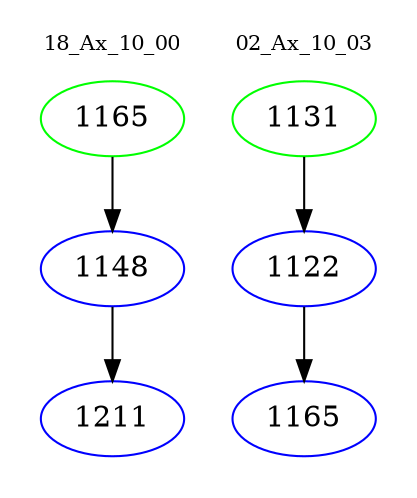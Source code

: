 digraph{
subgraph cluster_0 {
color = white
label = "18_Ax_10_00";
fontsize=10;
T0_1165 [label="1165", color="green"]
T0_1165 -> T0_1148 [color="black"]
T0_1148 [label="1148", color="blue"]
T0_1148 -> T0_1211 [color="black"]
T0_1211 [label="1211", color="blue"]
}
subgraph cluster_1 {
color = white
label = "02_Ax_10_03";
fontsize=10;
T1_1131 [label="1131", color="green"]
T1_1131 -> T1_1122 [color="black"]
T1_1122 [label="1122", color="blue"]
T1_1122 -> T1_1165 [color="black"]
T1_1165 [label="1165", color="blue"]
}
}

